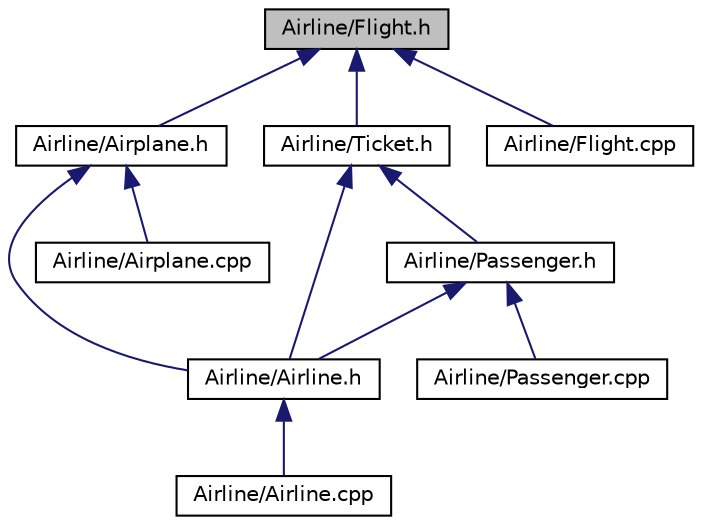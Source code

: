 digraph "Airline/Flight.h"
{
 // LATEX_PDF_SIZE
  bgcolor="transparent";
  edge [fontname="Helvetica",fontsize="10",labelfontname="Helvetica",labelfontsize="10"];
  node [fontname="Helvetica",fontsize="10",shape=record];
  Node1 [label="Airline/Flight.h",height=0.2,width=0.4,color="black", fillcolor="grey75", style="filled", fontcolor="black",tooltip=" "];
  Node1 -> Node2 [dir="back",color="midnightblue",fontsize="10",style="solid"];
  Node2 [label="Airline/Airplane.h",height=0.2,width=0.4,color="black",URL="$Airplane_8h.html",tooltip=" "];
  Node2 -> Node3 [dir="back",color="midnightblue",fontsize="10",style="solid"];
  Node3 [label="Airline/Airline.h",height=0.2,width=0.4,color="black",URL="$Airline_8h.html",tooltip=" "];
  Node3 -> Node4 [dir="back",color="midnightblue",fontsize="10",style="solid"];
  Node4 [label="Airline/Airline.cpp",height=0.2,width=0.4,color="black",URL="$Airline_8cpp.html",tooltip=" "];
  Node2 -> Node5 [dir="back",color="midnightblue",fontsize="10",style="solid"];
  Node5 [label="Airline/Airplane.cpp",height=0.2,width=0.4,color="black",URL="$Airplane_8cpp.html",tooltip=" "];
  Node1 -> Node6 [dir="back",color="midnightblue",fontsize="10",style="solid"];
  Node6 [label="Airline/Ticket.h",height=0.2,width=0.4,color="black",URL="$Ticket_8h.html",tooltip=" "];
  Node6 -> Node3 [dir="back",color="midnightblue",fontsize="10",style="solid"];
  Node6 -> Node7 [dir="back",color="midnightblue",fontsize="10",style="solid"];
  Node7 [label="Airline/Passenger.h",height=0.2,width=0.4,color="black",URL="$Passenger_8h.html",tooltip=" "];
  Node7 -> Node3 [dir="back",color="midnightblue",fontsize="10",style="solid"];
  Node7 -> Node8 [dir="back",color="midnightblue",fontsize="10",style="solid"];
  Node8 [label="Airline/Passenger.cpp",height=0.2,width=0.4,color="black",URL="$Passenger_8cpp.html",tooltip=" "];
  Node1 -> Node9 [dir="back",color="midnightblue",fontsize="10",style="solid"];
  Node9 [label="Airline/Flight.cpp",height=0.2,width=0.4,color="black",URL="$Flight_8cpp.html",tooltip=" "];
}
